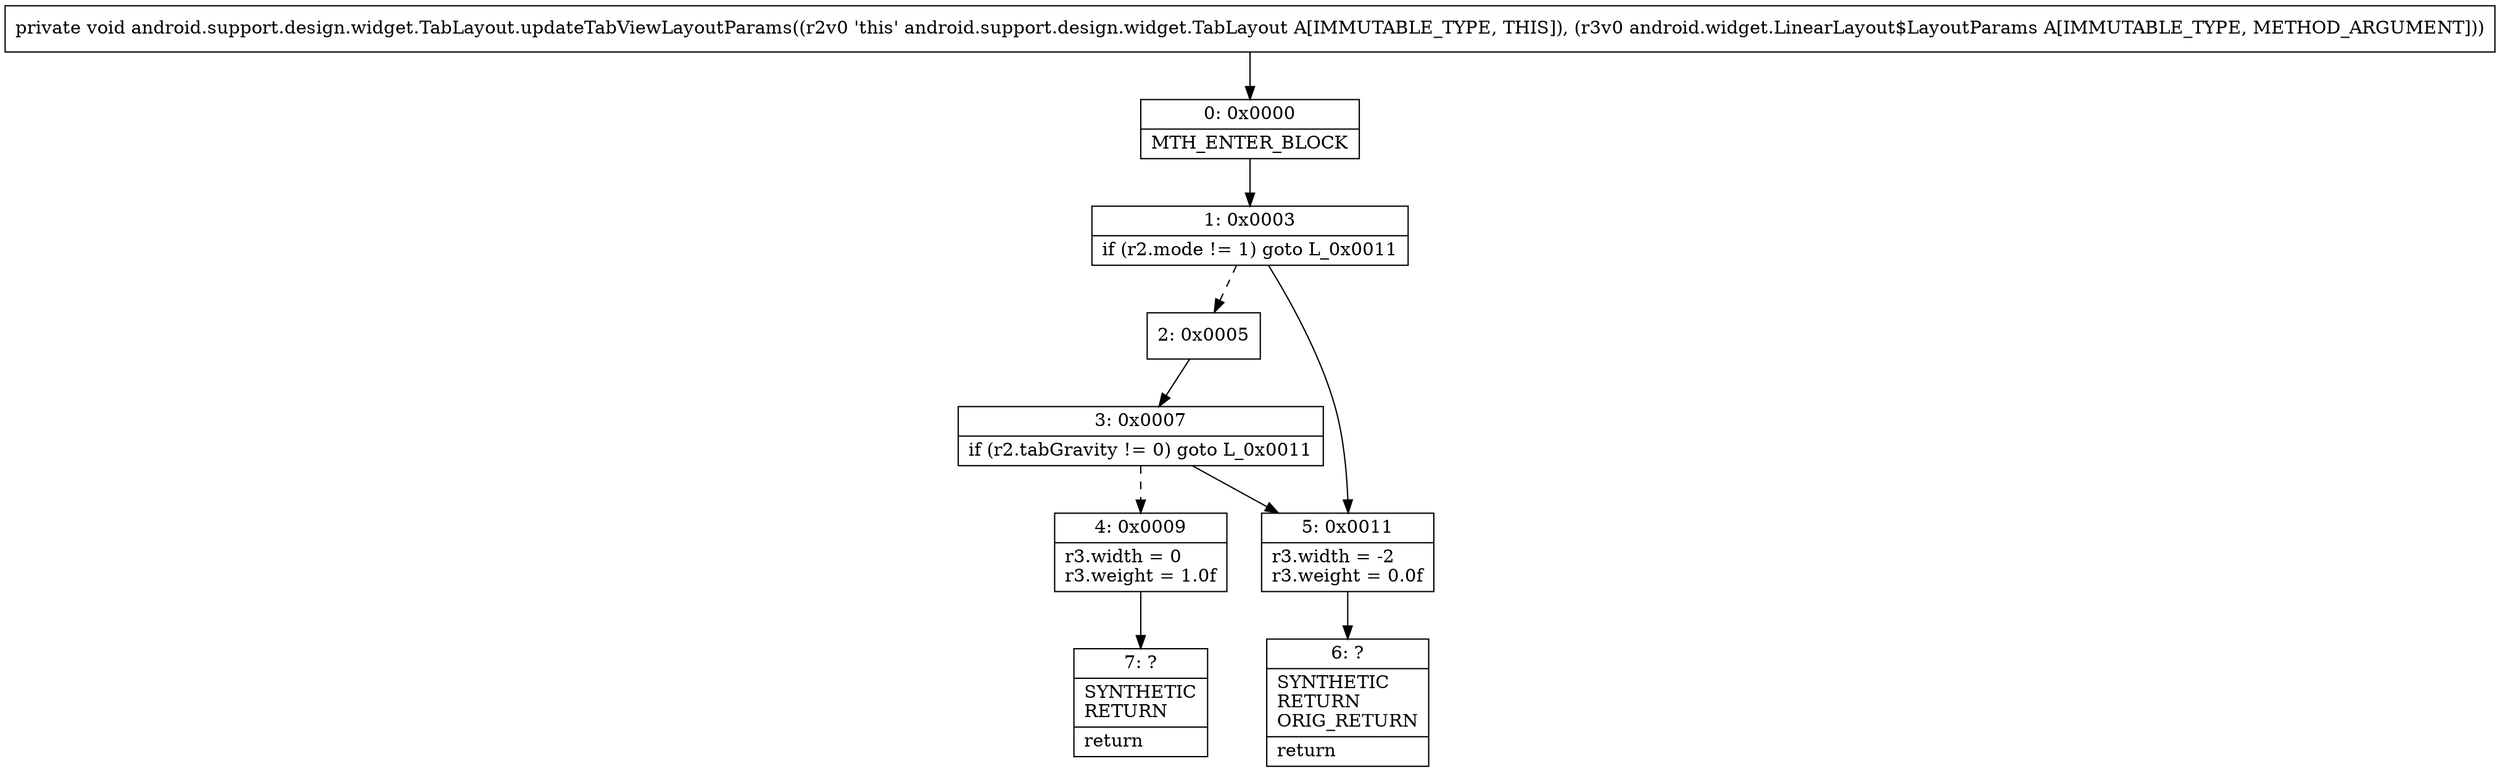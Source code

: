 digraph "CFG forandroid.support.design.widget.TabLayout.updateTabViewLayoutParams(Landroid\/widget\/LinearLayout$LayoutParams;)V" {
Node_0 [shape=record,label="{0\:\ 0x0000|MTH_ENTER_BLOCK\l}"];
Node_1 [shape=record,label="{1\:\ 0x0003|if (r2.mode != 1) goto L_0x0011\l}"];
Node_2 [shape=record,label="{2\:\ 0x0005}"];
Node_3 [shape=record,label="{3\:\ 0x0007|if (r2.tabGravity != 0) goto L_0x0011\l}"];
Node_4 [shape=record,label="{4\:\ 0x0009|r3.width = 0\lr3.weight = 1.0f\l}"];
Node_5 [shape=record,label="{5\:\ 0x0011|r3.width = \-2\lr3.weight = 0.0f\l}"];
Node_6 [shape=record,label="{6\:\ ?|SYNTHETIC\lRETURN\lORIG_RETURN\l|return\l}"];
Node_7 [shape=record,label="{7\:\ ?|SYNTHETIC\lRETURN\l|return\l}"];
MethodNode[shape=record,label="{private void android.support.design.widget.TabLayout.updateTabViewLayoutParams((r2v0 'this' android.support.design.widget.TabLayout A[IMMUTABLE_TYPE, THIS]), (r3v0 android.widget.LinearLayout$LayoutParams A[IMMUTABLE_TYPE, METHOD_ARGUMENT])) }"];
MethodNode -> Node_0;
Node_0 -> Node_1;
Node_1 -> Node_2[style=dashed];
Node_1 -> Node_5;
Node_2 -> Node_3;
Node_3 -> Node_4[style=dashed];
Node_3 -> Node_5;
Node_4 -> Node_7;
Node_5 -> Node_6;
}

